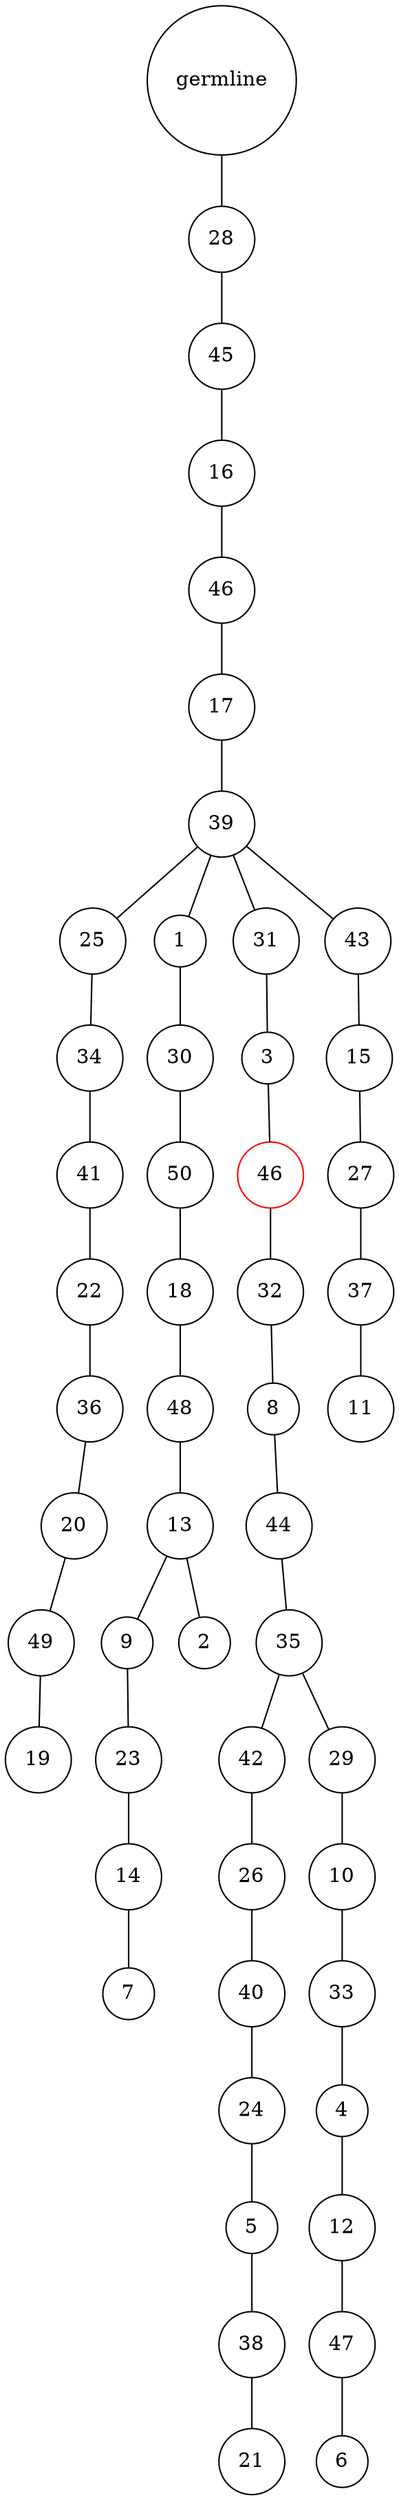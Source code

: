 graph {
	rankdir=UD;
	splines=line;
	node [shape=circle]
	"0x7f6674a706a0" [label="germline"];
	"0x7f6674a706d0" [label="28"];
	"0x7f6674a706a0" -- "0x7f6674a706d0" ;
	"0x7f6674a70700" [label="45"];
	"0x7f6674a706d0" -- "0x7f6674a70700" ;
	"0x7f6674a70730" [label="16"];
	"0x7f6674a70700" -- "0x7f6674a70730" ;
	"0x7f6674a70760" [label="46"];
	"0x7f6674a70730" -- "0x7f6674a70760" ;
	"0x7f6674a70790" [label="17"];
	"0x7f6674a70760" -- "0x7f6674a70790" ;
	"0x7f6674a707c0" [label="39"];
	"0x7f6674a70790" -- "0x7f6674a707c0" ;
	"0x7f6674a707f0" [label="25"];
	"0x7f6674a707c0" -- "0x7f6674a707f0" ;
	"0x7f6674a70820" [label="34"];
	"0x7f6674a707f0" -- "0x7f6674a70820" ;
	"0x7f6674a70850" [label="41"];
	"0x7f6674a70820" -- "0x7f6674a70850" ;
	"0x7f6674a70880" [label="22"];
	"0x7f6674a70850" -- "0x7f6674a70880" ;
	"0x7f6674a708b0" [label="36"];
	"0x7f6674a70880" -- "0x7f6674a708b0" ;
	"0x7f6674a708e0" [label="20"];
	"0x7f6674a708b0" -- "0x7f6674a708e0" ;
	"0x7f6674a70910" [label="49"];
	"0x7f6674a708e0" -- "0x7f6674a70910" ;
	"0x7f6674a70940" [label="19"];
	"0x7f6674a70910" -- "0x7f6674a70940" ;
	"0x7f6674a70970" [label="1"];
	"0x7f6674a707c0" -- "0x7f6674a70970" ;
	"0x7f6674a709a0" [label="30"];
	"0x7f6674a70970" -- "0x7f6674a709a0" ;
	"0x7f6674a709d0" [label="50"];
	"0x7f6674a709a0" -- "0x7f6674a709d0" ;
	"0x7f6674a70a00" [label="18"];
	"0x7f6674a709d0" -- "0x7f6674a70a00" ;
	"0x7f6674a70a30" [label="48"];
	"0x7f6674a70a00" -- "0x7f6674a70a30" ;
	"0x7f6674a70a60" [label="13"];
	"0x7f6674a70a30" -- "0x7f6674a70a60" ;
	"0x7f6674a70a90" [label="9"];
	"0x7f6674a70a60" -- "0x7f6674a70a90" ;
	"0x7f6674a70ac0" [label="23"];
	"0x7f6674a70a90" -- "0x7f6674a70ac0" ;
	"0x7f6674a70af0" [label="14"];
	"0x7f6674a70ac0" -- "0x7f6674a70af0" ;
	"0x7f6674a70b20" [label="7"];
	"0x7f6674a70af0" -- "0x7f6674a70b20" ;
	"0x7f6674a70b50" [label="2"];
	"0x7f6674a70a60" -- "0x7f6674a70b50" ;
	"0x7f6674a70b80" [label="31"];
	"0x7f6674a707c0" -- "0x7f6674a70b80" ;
	"0x7f6674a70bb0" [label="3"];
	"0x7f6674a70b80" -- "0x7f6674a70bb0" ;
	"0x7f6674a70be0" [label="46",color="red"];
	"0x7f6674a70bb0" -- "0x7f6674a70be0" ;
	"0x7f6674a70c10" [label="32"];
	"0x7f6674a70be0" -- "0x7f6674a70c10" ;
	"0x7f6674a70c40" [label="8"];
	"0x7f6674a70c10" -- "0x7f6674a70c40" ;
	"0x7f6674a70c70" [label="44"];
	"0x7f6674a70c40" -- "0x7f6674a70c70" ;
	"0x7f6674a70ca0" [label="35"];
	"0x7f6674a70c70" -- "0x7f6674a70ca0" ;
	"0x7f6674a70cd0" [label="42"];
	"0x7f6674a70ca0" -- "0x7f6674a70cd0" ;
	"0x7f6674a70d00" [label="26"];
	"0x7f6674a70cd0" -- "0x7f6674a70d00" ;
	"0x7f6674a70d30" [label="40"];
	"0x7f6674a70d00" -- "0x7f6674a70d30" ;
	"0x7f6674a70d60" [label="24"];
	"0x7f6674a70d30" -- "0x7f6674a70d60" ;
	"0x7f6674a70d90" [label="5"];
	"0x7f6674a70d60" -- "0x7f6674a70d90" ;
	"0x7f6674a70dc0" [label="38"];
	"0x7f6674a70d90" -- "0x7f6674a70dc0" ;
	"0x7f6674a70df0" [label="21"];
	"0x7f6674a70dc0" -- "0x7f6674a70df0" ;
	"0x7f6674a70e20" [label="29"];
	"0x7f6674a70ca0" -- "0x7f6674a70e20" ;
	"0x7f6674a70e50" [label="10"];
	"0x7f6674a70e20" -- "0x7f6674a70e50" ;
	"0x7f6674a70e80" [label="33"];
	"0x7f6674a70e50" -- "0x7f6674a70e80" ;
	"0x7f6674a70eb0" [label="4"];
	"0x7f6674a70e80" -- "0x7f6674a70eb0" ;
	"0x7f6674a70ee0" [label="12"];
	"0x7f6674a70eb0" -- "0x7f6674a70ee0" ;
	"0x7f6674a70f10" [label="47"];
	"0x7f6674a70ee0" -- "0x7f6674a70f10" ;
	"0x7f6674a70f40" [label="6"];
	"0x7f6674a70f10" -- "0x7f6674a70f40" ;
	"0x7f6674a70f70" [label="43"];
	"0x7f6674a707c0" -- "0x7f6674a70f70" ;
	"0x7f6674a70fa0" [label="15"];
	"0x7f6674a70f70" -- "0x7f6674a70fa0" ;
	"0x7f6674a70fd0" [label="27"];
	"0x7f6674a70fa0" -- "0x7f6674a70fd0" ;
	"0x7f6674a78040" [label="37"];
	"0x7f6674a70fd0" -- "0x7f6674a78040" ;
	"0x7f6674a78070" [label="11"];
	"0x7f6674a78040" -- "0x7f6674a78070" ;
}
